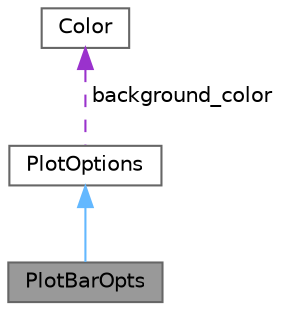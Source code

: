 digraph "PlotBarOpts"
{
 // LATEX_PDF_SIZE
  bgcolor="transparent";
  edge [fontname=Helvetica,fontsize=10,labelfontname=Helvetica,labelfontsize=10];
  node [fontname=Helvetica,fontsize=10,shape=box,height=0.2,width=0.4];
  Node1 [label="PlotBarOpts",height=0.2,width=0.4,color="gray40", fillcolor="grey60", style="filled", fontcolor="black",tooltip="Bar plot options."];
  Node2 -> Node1 [dir="back",color="steelblue1",style="solid"];
  Node2 [label="PlotOptions",height=0.2,width=0.4,color="gray40", fillcolor="white", style="filled",URL="$struct_plot_options.html",tooltip=" "];
  Node3 -> Node2 [dir="back",color="darkorchid3",style="dashed",label=" background_color" ];
  Node3 [label="Color",height=0.2,width=0.4,color="gray40", fillcolor="white", style="filled",URL="$class_color.html",tooltip="24-bit rgb color. 8-bit red, 8-bit green, 8-bit blue"];
}
